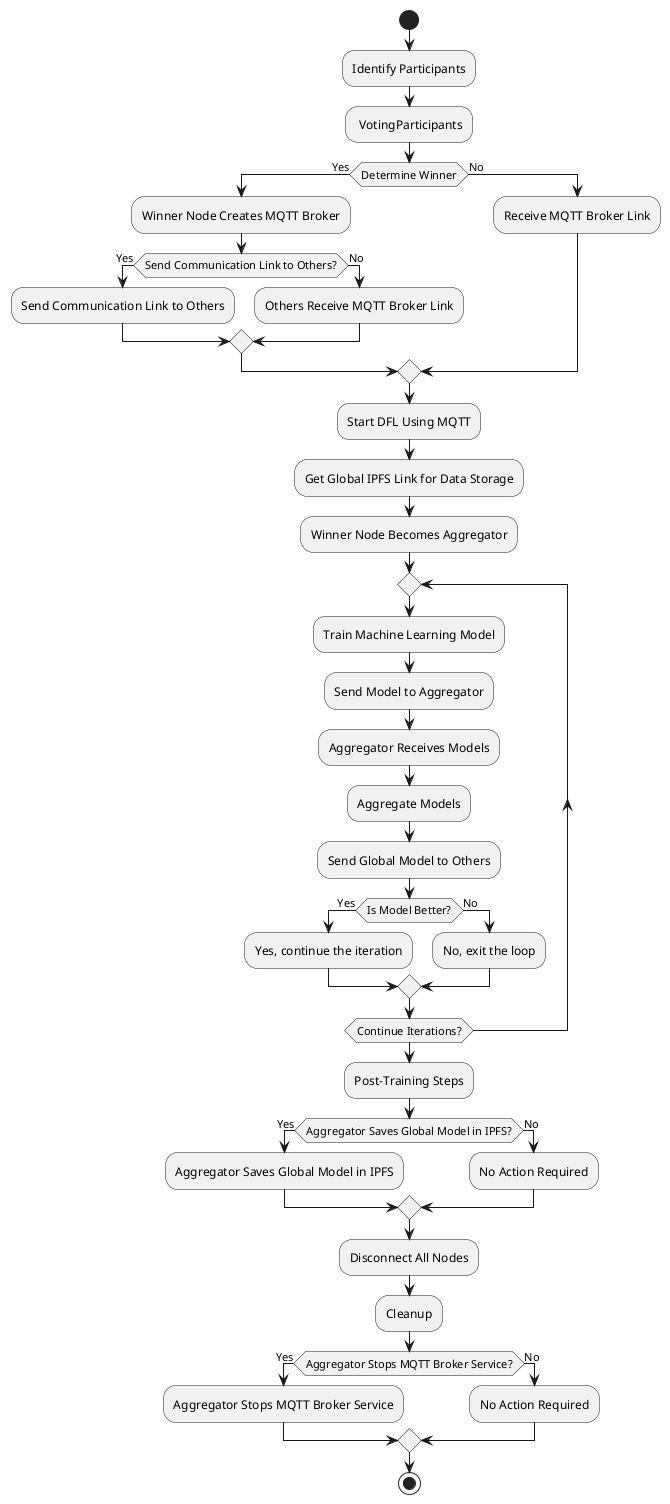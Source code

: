 @startuml
start
:Identify Participants;
: VotingParticipants;
if (Determine Winner) then (Yes)
  :Winner Node Creates MQTT Broker;
  if (Send Communication Link to Others?) then (Yes)
    :Send Communication Link to Others;
  else (No)
    :Others Receive MQTT Broker Link;
  endif
else (No)
  :Receive MQTT Broker Link;
endif
:Start DFL Using MQTT;
:Get Global IPFS Link for Data Storage;
:Winner Node Becomes Aggregator;

repeat
  :Train Machine Learning Model;
  :Send Model to Aggregator;
  :Aggregator Receives Models;
  :Aggregate Models;
  :Send Global Model to Others;
  
  if (Is Model Better?) then (Yes)
    :Yes, continue the iteration;
  else (No)
    :No, exit the loop;
  endif

repeat while (Continue Iterations?);

:Post-Training Steps;
if (Aggregator Saves Global Model in IPFS?) then (Yes)
  :Aggregator Saves Global Model in IPFS;
else (No)
  :No Action Required;
endif
:Disconnect All Nodes;
:Cleanup;
if (Aggregator Stops MQTT Broker Service?) then (Yes)
  :Aggregator Stops MQTT Broker Service;
else (No)
  :No Action Required;
endif
stop
@enduml
